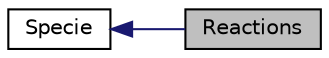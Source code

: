 digraph "Reactions"
{
  bgcolor="transparent";
  edge [fontname="Helvetica",fontsize="10",labelfontname="Helvetica",labelfontsize="10"];
  node [fontname="Helvetica",fontsize="10",shape=record];
  rankdir=LR;
  Node0 [label="Reactions",height=0.2,width=0.4,color="black", fillcolor="grey75", style="filled" fontcolor="black"];
  Node1 [label="Specie",height=0.2,width=0.4,color="black",URL="$group__grpSpecie.html"];
  Node1->Node0 [shape=plaintext, color="midnightblue", dir="back", style="solid"];
}
